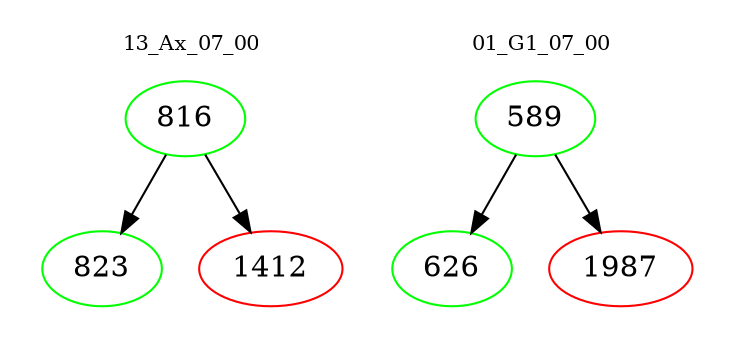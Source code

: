 digraph{
subgraph cluster_0 {
color = white
label = "13_Ax_07_00";
fontsize=10;
T0_816 [label="816", color="green"]
T0_816 -> T0_823 [color="black"]
T0_823 [label="823", color="green"]
T0_816 -> T0_1412 [color="black"]
T0_1412 [label="1412", color="red"]
}
subgraph cluster_1 {
color = white
label = "01_G1_07_00";
fontsize=10;
T1_589 [label="589", color="green"]
T1_589 -> T1_626 [color="black"]
T1_626 [label="626", color="green"]
T1_589 -> T1_1987 [color="black"]
T1_1987 [label="1987", color="red"]
}
}
